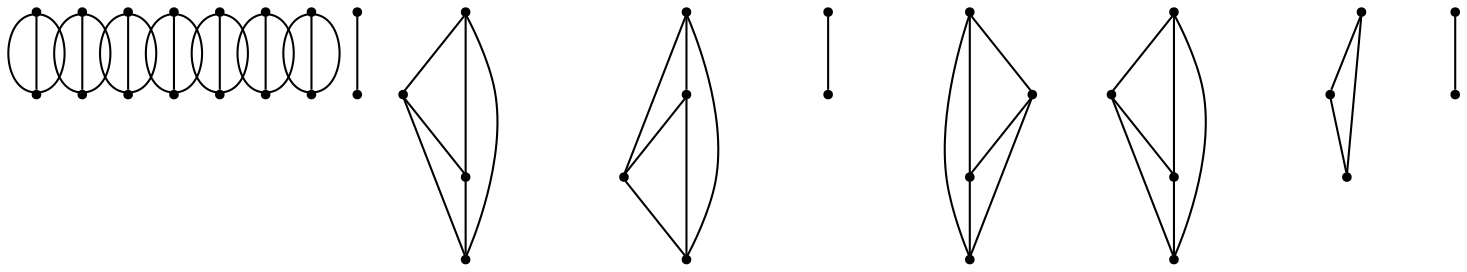 graph {
  node [shape=point,comment="{\"directed\":false,\"doi\":\"10.1007/978-3-319-03841-4_10\",\"figure\":\"2 (1)\"}"]

  v0 [pos="1176.1562050857337,1408.028750730279"]
  v1 [pos="1105.8264432659969,1408.028750730279"]
  v2 [pos="1105.8264432659969,1172.0598546721365"]
  v3 [pos="1178.8040834553765,1169.41157637723"]
  v4 [pos="1015.4070515396828,1252.390592016933"]
  v5 [pos="1015.4070515396828,1322.677209162607"]
  v6 [pos="864.3398405183397,1169.41157637723"]
  v7 [pos="932.0177951767158,1172.0598546721365"]
  v8 [pos="773.9204328859864,1084.0673475092458"]
  v9 [pos="773.9204328859864,1013.776660687224"]
  v10 [pos="771.2696118990649,1322.677209162607"]
  v11 [pos="771.2696118990649,1252.390592016933"]
  v12 [pos="620.5693054872761,1408.028750730279"]
  v13 [pos="690.894995360941,1408.028750730279"]
  v14 [pos="1178.8040834553765,1084.067347509246"]
  v15 [pos="1176.1562050857337,1322.677209162607"]
  v16 [pos="1176.1562050857337,1252.390592016933"]
  v17 [pos="1176.1562050857337,1488.3585501418545"]
  v18 [pos="1176.1562050857337,1558.64492882993"]
  v19 [pos="1105.8264432659967,1558.64492882993"]
  v20 [pos="1105.8264432659967,1488.3585501418543"]
  v21 [pos="1105.8264432659969,1322.677209162607"]
  v22 [pos="1105.8264432659967,1086.709362317898"]
  v23 [pos="1105.8264432659967,1252.390592016933"]
  v24 [pos="932.0177951767158,1086.709362317898"]
  v25 [pos="932.0177951767158,1252.390592016933"]
  v26 [pos="932.0177951767158,1322.677209162607"]
  v27 [pos="864.3398405183397,1084.0673475092458"]
  v28 [pos="861.6889559072607,1252.390592016933"]
  v29 [pos="861.6889559072607,1322.677209162607"]
  v30 [pos="690.894995360941,1322.677209162607"]
  v31 [pos="690.894995360941,1252.390592016933"]
  v32 [pos="693.5458163478626,1555.997652056937"]
  v33 [pos="620.5693054872761,1252.390592016933"]
  v34 [pos="623.2201264741976,1555.997652056937"]
  v35 [pos="623.2201264741976,1013.7766606872237"]
  v36 [pos="620.5693054872762,1322.677209162607"]
  v37 [pos="623.2201264741976,1485.7110826027827"]
  v38 [pos="623.2201264741976,1084.0673475092458"]

  v0 -- v1 [id="-1",pos="1176.1562050857337,1408.028750730279 1152.635085781218,1380.0199663280173 1129.3392278058961,1380.0199663280173 1105.8264432659969,1408.028750730279"]
  v0 -- v1 [id="-2",pos="1176.1562050857337,1408.028750730279 1152.635085781218,1436.0375351325408 1129.3392278058961,1436.0375351325408 1105.8264432659969,1408.028750730279"]
  v2 -- v3 [id="-3",pos="1105.8264432659969,1172.0598546721365 1129.3434270002829,1144.0521194833084 1152.6352130295327,1144.0521194833084 1178.8040834553765,1169.41157637723"]
  v4 -- v5 [id="-5",pos="1015.4070515396828,1252.390592016933 1043.4272099787684,1275.8946262338804 1043.4272099787684,1299.1734293004313 1015.4070515396828,1322.677209162607"]
  v4 -- v5 [id="-6",pos="1015.4070515396828,1252.390592016933 987.3827257182892,1275.8946262338804 987.3827257182892,1299.1734293004313 1015.4070515396828,1322.677209162607"]
  v6 -- v7 [id="-7",pos="864.3398405183397,1169.41157637723 885.2090095071404,1144.0521194833084 908.5007955363902,1144.0521194833084 932.0177951767158,1172.0598546721365"]
  v8 -- v9 [id="-9",pos="773.9204328859864,1084.0673475092458 799.29705530417,1063.2054552783366 799.29705530417,1039.9266522117855 773.9204328859864,1013.776660687224"]
  v36 -- v33 [id="-10",pos="620.5693054872762,1322.677209162607 620.5693054872761,1252.390592016933 620.5693054872761,1252.390592016933 620.5693054872761,1252.390592016933"]
  v36 -- v31 [id="-13",pos="620.5693054872762,1322.677209162607 690.894995360941,1252.390592016933 690.894995360941,1252.390592016933 690.894995360941,1252.390592016933"]
  v12 -- v13 [id="-17",pos="620.5693054872761,1408.028750730279 690.894995360941,1408.028750730279 690.894995360941,1408.028750730279 690.894995360941,1408.028750730279"]
  v36 -- v30 [id="-18",pos="620.5693054872762,1322.677209162607 690.894995360941,1322.677209162607 690.894995360941,1322.677209162607 690.894995360941,1322.677209162607"]
  v33 -- v31 [id="-19",pos="620.5693054872761,1252.390592016933 690.894995360941,1252.390592016933 690.894995360941,1252.390592016933 690.894995360941,1252.390592016933"]
  v10 -- v11 [id="-21",pos="771.2696118990649,1322.677209162607 799.29705530417,1299.1731749456596 799.29705530417,1275.8943718791086 771.2696118990649,1252.390592016933"]
  v10 -- v11 [id="-22",pos="771.2696118990649,1322.677209162607 743.248371849304,1299.1731749456596 743.248371849304,1275.8943718791086 771.2696118990649,1252.390592016933"]
  v30 -- v33 [id="-24",pos="690.894995360941,1322.677209162607 620.5693054872761,1252.390592016933 620.5693054872761,1252.390592016933 620.5693054872761,1252.390592016933"]
  v12 -- v13 [id="-25",pos="620.5693054872761,1408.028750730279 644.085159892769,1380.0199663280173 667.3769459220188,1380.0199663280173 690.894995360941,1408.028750730279"]
  v30 -- v31 [id="-27",pos="690.894995360941,1322.677209162607 690.894995360941,1252.390592016933 690.894995360941,1252.390592016933 690.894995360941,1252.390592016933"]
  v12 -- v13 [id="-28",pos="620.5693054872761,1408.028750730279 644.085159892769,1436.0375351325408 667.3769459220188,1436.0375351325408 690.894995360941,1408.028750730279"]
  v15 -- v16 [id="-30",pos="1176.1562050857337,1322.677209162607 1176.1562050857337,1252.390592016933 1176.1562050857337,1252.390592016933 1176.1562050857337,1252.390592016933"]
  v17 -- v18 [id="-31",pos="1176.1562050857337,1488.3585501418545 1176.1562050857337,1558.64492882993 1176.1562050857337,1558.64492882993 1176.1562050857337,1558.64492882993"]
  v17 -- v19 [id="-32",pos="1176.1562050857337,1488.3585501418545 1105.8264432659967,1558.64492882993 1105.8264432659967,1558.64492882993 1105.8264432659967,1558.64492882993"]
  v18 -- v20 [id="-33",pos="1176.1562050857337,1558.64492882993 1105.8264432659967,1488.3585501418543 1105.8264432659967,1488.3585501418543 1105.8264432659967,1488.3585501418543"]
  v18 -- v19 [id="-34",pos="1176.1562050857337,1558.64492882993 1105.8264432659967,1558.64492882993 1105.8264432659967,1558.64492882993 1105.8264432659967,1558.64492882993"]
  v15 -- v21 [id="-35",pos="1176.1562050857337,1322.677209162607 1105.8264432659969,1322.677209162607 1105.8264432659969,1322.677209162607 1105.8264432659969,1322.677209162607"]
  v0 -- v1 [id="-36",pos="1176.1562050857337,1408.028750730279 1105.8264432659969,1408.028750730279 1105.8264432659969,1408.028750730279 1105.8264432659969,1408.028750730279"]
  v17 -- v20 [id="-37",pos="1176.1562050857337,1488.3585501418545 1105.8264432659967,1488.3585501418543 1105.8264432659967,1488.3585501418543 1105.8264432659967,1488.3585501418543"]
  v23 -- v16 [id="-40",pos="1105.8264432659967,1252.390592016933 1176.1562050857337,1252.390592016933 1176.1562050857337,1252.390592016933 1176.1562050857337,1252.390592016933"]
  v23 -- v15 [id="-42",pos="1105.8264432659967,1252.390592016933 1176.1562050857337,1322.677209162607 1176.1562050857337,1322.677209162607 1176.1562050857337,1322.677209162607"]
  v21 -- v16 [id="-43",pos="1105.8264432659969,1322.677209162607 1176.1562050857337,1252.390592016933 1176.1562050857337,1252.390592016933 1176.1562050857337,1252.390592016933"]
  v23 -- v21 [id="-44",pos="1105.8264432659967,1252.390592016933 1105.8264432659969,1322.677209162607 1105.8264432659969,1322.677209162607 1105.8264432659969,1322.677209162607"]
  v19 -- v20 [id="-45",pos="1105.8264432659967,1558.64492882993 1105.8264432659967,1488.3585501418543 1105.8264432659967,1488.3585501418543 1105.8264432659967,1488.3585501418543"]
  v10 -- v11 [id="-46",pos="771.2696118990649,1322.677209162607 771.2696118990649,1252.390592016933 771.2696118990649,1252.390592016933 771.2696118990649,1252.390592016933"]
  v4 -- v5 [id="-48",pos="1015.4070515396828,1252.390592016933 1015.4070515396828,1322.677209162607 1015.4070515396828,1322.677209162607 1015.4070515396828,1322.677209162607"]
  v25 -- v26 [id="-50",pos="932.0177951767158,1252.390592016933 932.0177951767158,1322.677209162607 932.0177951767158,1322.677209162607 932.0177951767158,1322.677209162607"]
  v27 -- v24 [id="-51",pos="864.3398405183397,1084.0673475092458 932.0177951767158,1086.709362317898 932.0177951767158,1086.709362317898 932.0177951767158,1086.709362317898"]
  v6 -- v7 [id="-52",pos="864.3398405183397,1169.41157637723 932.0177951767158,1172.0598546721365 932.0177951767158,1172.0598546721365 932.0177951767158,1172.0598546721365"]
  v28 -- v25 [id="-53",pos="861.6889559072607,1252.390592016933 932.0177951767158,1252.390592016933 932.0177951767158,1252.390592016933 932.0177951767158,1252.390592016933"]
  v29 -- v26 [id="-54",pos="861.6889559072607,1322.677209162607 932.0177951767158,1322.677209162607 932.0177951767158,1322.677209162607 932.0177951767158,1322.677209162607"]
  v28 -- v26 [id="-56",pos="861.6889559072607,1252.390592016933 932.0177951767158,1322.677209162607 932.0177951767158,1322.677209162607 932.0177951767158,1322.677209162607"]
  v29 -- v25 [id="-57",pos="861.6889559072607,1322.677209162607 932.0177951767158,1252.390592016933 932.0177951767158,1252.390592016933 932.0177951767158,1252.390592016933"]
  v29 -- v28 [id="-58",pos="861.6889559072607,1322.677209162607 861.6889559072607,1252.390592016933 861.6889559072607,1252.390592016933 861.6889559072607,1252.390592016933"]
  v2 -- v3 [id="-4",pos="1105.8264432659969,1172.0598546721365 1129.3434270002829,1200.0696882878317 1152.6352130295327,1200.0696882878317 1178.8040834553765,1169.41157637723"]
  v7 -- v6 [id="-8",pos="932.0177951767158,1172.0598546721365 908.5007955363902,1200.0696882878317 885.2090095071404,1200.0696882878317 864.3398405183397,1169.41157637723"]
  v38 -- v35 [id="-11",pos="623.2201264741976,1084.0673475092458 623.2201264741976,1013.7766606872237 623.2201264741976,1013.7766606872237 623.2201264741976,1013.7766606872237"]
  v34 -- v37 [id="-12",pos="623.2201264741976,1555.997652056937 623.2201264741976,1485.7110826027827 623.2201264741976,1485.7110826027827 623.2201264741976,1485.7110826027827"]
  v34 -- v32 [id="-23",pos="623.2201264741976,1555.997652056937 693.5458163478626,1555.997652056937 693.5458163478626,1555.997652056937 693.5458163478626,1555.997652056937"]
  v22 -- v14 [id="-38",pos="1105.8264432659967,1086.709362317898 1178.8040834553765,1084.067347509246 1178.8040834553765,1084.067347509246 1178.8040834553765,1084.067347509246"]
  v2 -- v3 [id="-39",pos="1105.8264432659969,1172.0598546721365 1178.8040834553765,1169.41157637723 1178.8040834553765,1169.41157637723 1178.8040834553765,1169.41157637723"]
  v8 -- v9 [id="-47",pos="773.9204328859864,1084.0673475092458 773.9204328859864,1013.776660687224 773.9204328859864,1013.776660687224 773.9204328859864,1013.776660687224"]
  v8 -- v9 [id="-89",pos="773.9204328859864,1084.0673475092458 743.248371849304,1063.2054552783366 743.248371849304,1039.9266522117855 773.9204328859864,1013.776660687224"]
  v32 -- v37 [id="-90",pos="693.5458163478626,1555.997652056937 623.2201264741976,1485.7110826027827 623.2201264741976,1485.7110826027827 623.2201264741976,1485.7110826027827"]
}